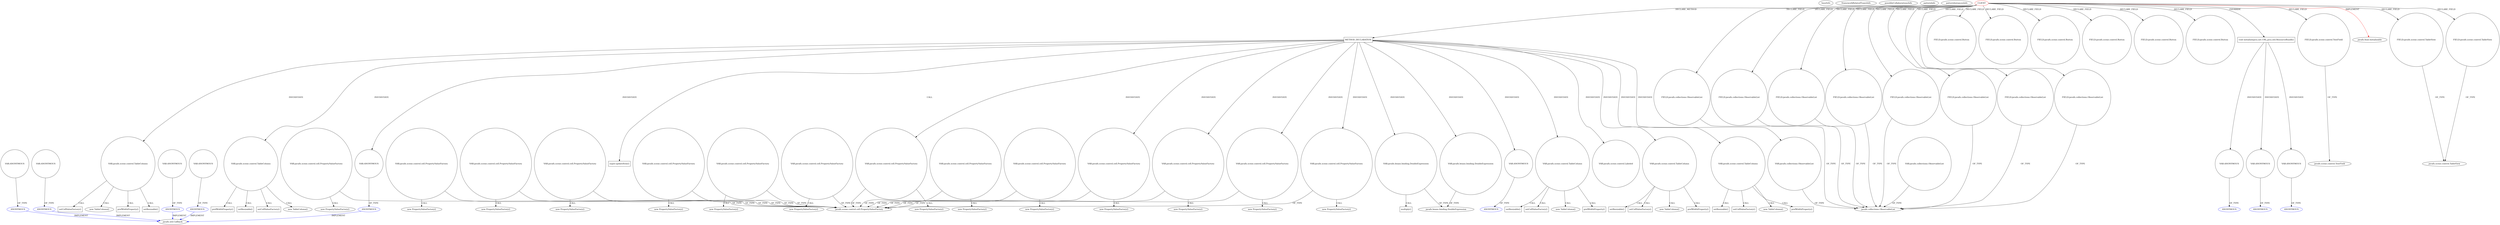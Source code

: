 digraph {
baseInfo[graphId=876,category="pattern",isAnonymous=false,possibleRelation=true]
frameworkRelatedTypesInfo[0="javafx.fxml.Initializable"]
possibleCollaborationsInfo[0="876~INSTANTIATION-~javafx.fxml.Initializable ~javafx.util.Callback ~false~true",1="876~INSTANTIATION-~javafx.fxml.Initializable ~javafx.util.Callback ~false~true",2="876~INSTANTIATION-CLIENT_METHOD_DECLARATION-~javafx.fxml.Initializable ~javafx.util.Callback ~false~true",3="876~INSTANTIATION-~javafx.fxml.Initializable ~javafx.util.Callback ~false~true",4="876~INSTANTIATION-~javafx.fxml.Initializable ~javafx.util.Callback ~false~true"]
patternInfo[frequency=2.0,patternRootClient=0]
patternInstancesInfo[0="bianconejo-CEFX~/bianconejo-CEFX/CEFX-master/src/cefx/CEPrincipalController.java~CEPrincipalController~2114",1="bianconejo-CEFX~/bianconejo-CEFX/CEFX-master/src/cefx/CECommandeController.java~CECommandeController~2084"]
508[label="javafx.util.Callback",vertexType="FRAMEWORK_INTERFACE_TYPE",isFrameworkType=false]
738[label="ANONYMOUS",vertexType="REFERENCE_ANONYMOUS_DECLARATION",isFrameworkType=false,color=blue]
1039[label="ANONYMOUS",vertexType="REFERENCE_ANONYMOUS_DECLARATION",isFrameworkType=false,color=blue]
1330[label="ANONYMOUS",vertexType="REFERENCE_ANONYMOUS_DECLARATION",isFrameworkType=false,color=blue]
530[label="ANONYMOUS",vertexType="REFERENCE_ANONYMOUS_DECLARATION",isFrameworkType=false,color=blue]
1121[label="ANONYMOUS",vertexType="REFERENCE_ANONYMOUS_DECLARATION",isFrameworkType=false,color=blue]
1329[label="VAR:ANONYMOUS",vertexType="VARIABLE_EXPRESION",isFrameworkType=false,shape=circle]
1120[label="VAR:ANONYMOUS",vertexType="VARIABLE_EXPRESION",isFrameworkType=false,shape=circle]
737[label="VAR:ANONYMOUS",vertexType="VARIABLE_EXPRESION",isFrameworkType=false,shape=circle]
1038[label="VAR:ANONYMOUS",vertexType="VARIABLE_EXPRESION",isFrameworkType=false,shape=circle]
529[label="VAR:ANONYMOUS",vertexType="VARIABLE_EXPRESION",isFrameworkType=false,shape=circle]
1297[label="METHOD_DECLARATION",vertexType="CLIENT_METHOD_DECLARATION",isFrameworkType=false,shape=box]
0[label="CLIENT",vertexType="ROOT_CLIENT_CLASS_DECLARATION",isFrameworkType=false,color=red]
25[label="FIELD:javafx.scene.control.Button",vertexType="FIELD_DECLARATION",isFrameworkType=false,shape=circle]
9[label="FIELD:javafx.scene.control.Button",vertexType="FIELD_DECLARATION",isFrameworkType=false,shape=circle]
13[label="FIELD:javafx.scene.control.Button",vertexType="FIELD_DECLARATION",isFrameworkType=false,shape=circle]
15[label="FIELD:javafx.scene.control.Button",vertexType="FIELD_DECLARATION",isFrameworkType=false,shape=circle]
11[label="FIELD:javafx.scene.control.Button",vertexType="FIELD_DECLARATION",isFrameworkType=false,shape=circle]
19[label="FIELD:javafx.scene.control.Button",vertexType="FIELD_DECLARATION",isFrameworkType=false,shape=circle]
55[label="FIELD:javafx.collections.ObservableList",vertexType="FIELD_DECLARATION",isFrameworkType=false,shape=circle]
5[label="javafx.collections.ObservableList",vertexType="FRAMEWORK_INTERFACE_TYPE",isFrameworkType=false]
27[label="FIELD:javafx.collections.ObservableList",vertexType="FIELD_DECLARATION",isFrameworkType=false,shape=circle]
49[label="FIELD:javafx.collections.ObservableList",vertexType="FIELD_DECLARATION",isFrameworkType=false,shape=circle]
57[label="FIELD:javafx.collections.ObservableList",vertexType="FIELD_DECLARATION",isFrameworkType=false,shape=circle]
53[label="FIELD:javafx.collections.ObservableList",vertexType="FIELD_DECLARATION",isFrameworkType=false,shape=circle]
59[label="FIELD:javafx.collections.ObservableList",vertexType="FIELD_DECLARATION",isFrameworkType=false,shape=circle]
35[label="FIELD:javafx.collections.ObservableList",vertexType="FIELD_DECLARATION",isFrameworkType=false,shape=circle]
4[label="FIELD:javafx.collections.ObservableList",vertexType="FIELD_DECLARATION",isFrameworkType=false,shape=circle]
61[label="void initialize(java.net.URL,java.util.ResourceBundle)",vertexType="OVERRIDING_METHOD_DECLARATION",isFrameworkType=false,shape=box]
51[label="FIELD:javafx.scene.control.TextField",vertexType="FIELD_DECLARATION",isFrameworkType=false,shape=circle]
1322[label="VAR:javafx.scene.control.cell.PropertyValueFactory",vertexType="VARIABLE_EXPRESION",isFrameworkType=false,shape=circle]
1321[label="new PropertyValueFactory()",vertexType="CONSTRUCTOR_CALL",isFrameworkType=false]
1598[label="VAR:javafx.scene.control.cell.PropertyValueFactory",vertexType="VARIABLE_EXPRESION",isFrameworkType=false,shape=circle]
1597[label="new PropertyValueFactory()",vertexType="CONSTRUCTOR_CALL",isFrameworkType=false]
1488[label="VAR:javafx.scene.control.cell.PropertyValueFactory",vertexType="VARIABLE_EXPRESION",isFrameworkType=false,shape=circle]
1487[label="new PropertyValueFactory()",vertexType="CONSTRUCTOR_CALL",isFrameworkType=false]
1526[label="VAR:javafx.scene.control.cell.PropertyValueFactory",vertexType="VARIABLE_EXPRESION",isFrameworkType=false,shape=circle]
1525[label="new PropertyValueFactory()",vertexType="CONSTRUCTOR_CALL",isFrameworkType=false]
1418[label="VAR:javafx.scene.control.cell.PropertyValueFactory",vertexType="VARIABLE_EXPRESION",isFrameworkType=false,shape=circle]
1417[label="new PropertyValueFactory()",vertexType="CONSTRUCTOR_CALL",isFrameworkType=false]
66[label="VAR:ANONYMOUS",vertexType="VARIABLE_EXPRESION",isFrameworkType=false,shape=circle]
1443[label="VAR:ANONYMOUS",vertexType="VARIABLE_EXPRESION",isFrameworkType=false,shape=circle]
89[label="VAR:ANONYMOUS",vertexType="VARIABLE_EXPRESION",isFrameworkType=false,shape=circle]
78[label="VAR:ANONYMOUS",vertexType="VARIABLE_EXPRESION",isFrameworkType=false,shape=circle]
1[label="javafx.fxml.Initializable",vertexType="FRAMEWORK_INTERFACE_TYPE",isFrameworkType=false]
52[label="javafx.scene.control.TextField",vertexType="FRAMEWORK_CLASS_TYPE",isFrameworkType=false]
1365[label="VAR:javafx.scene.control.Labeled",vertexType="VARIABLE_EXPRESION",isFrameworkType=false,shape=circle]
43[label="FIELD:javafx.scene.control.TableView",vertexType="FIELD_DECLARATION",isFrameworkType=false,shape=circle]
47[label="FIELD:javafx.scene.control.TableView",vertexType="FIELD_DECLARATION",isFrameworkType=false,shape=circle]
1481[label="VAR:javafx.scene.control.TableColumn",vertexType="VARIABLE_EXPRESION",isFrameworkType=false,shape=circle]
1480[label="new TableColumn()",vertexType="CONSTRUCTOR_CALL",isFrameworkType=false]
1701[label="prefWidthProperty()",vertexType="INSIDE_CALL",isFrameworkType=false,shape=box]
1371[label="VAR:javafx.scene.control.TableColumn",vertexType="VARIABLE_EXPRESION",isFrameworkType=false,shape=circle]
1370[label="new TableColumn()",vertexType="CONSTRUCTOR_CALL",isFrameworkType=false]
1681[label="prefWidthProperty()",vertexType="INSIDE_CALL",isFrameworkType=false,shape=box]
1591[label="VAR:javafx.scene.control.TableColumn",vertexType="VARIABLE_EXPRESION",isFrameworkType=false,shape=circle]
1590[label="new TableColumn()",vertexType="CONSTRUCTOR_CALL",isFrameworkType=false]
1721[label="prefWidthProperty()",vertexType="INSIDE_CALL",isFrameworkType=false,shape=box]
1317[label="VAR:javafx.scene.control.TableColumn",vertexType="VARIABLE_EXPRESION",isFrameworkType=false,shape=circle]
1316[label="new TableColumn()",vertexType="CONSTRUCTOR_CALL",isFrameworkType=false]
1691[label="prefWidthProperty()",vertexType="INSIDE_CALL",isFrameworkType=false,shape=box]
1627[label="VAR:javafx.scene.control.TableColumn",vertexType="VARIABLE_EXPRESION",isFrameworkType=false,shape=circle]
1626[label="new TableColumn()",vertexType="CONSTRUCTOR_CALL",isFrameworkType=false]
1731[label="prefWidthProperty()",vertexType="INSIDE_CALL",isFrameworkType=false,shape=box]
1336[label="super.updateItem()",vertexType="SUPER_CALL",isFrameworkType=false,shape=box]
1484[label="setResizable()",vertexType="INSIDE_CALL",isFrameworkType=false,shape=box]
1374[label="setResizable()",vertexType="INSIDE_CALL",isFrameworkType=false,shape=box]
1630[label="setResizable()",vertexType="INSIDE_CALL",isFrameworkType=false,shape=box]
1594[label="setResizable()",vertexType="INSIDE_CALL",isFrameworkType=false,shape=box]
1325[label="setResizable()",vertexType="INSIDE_CALL",isFrameworkType=false,shape=box]
413[label="javafx.scene.control.cell.PropertyValueFactory",vertexType="FRAMEWORK_CLASS_TYPE",isFrameworkType=false]
1115[label="VAR:javafx.scene.control.cell.PropertyValueFactory",vertexType="VARIABLE_EXPRESION",isFrameworkType=false,shape=circle]
1114[label="new PropertyValueFactory()",vertexType="CONSTRUCTOR_CALL",isFrameworkType=false]
781[label="VAR:javafx.scene.control.cell.PropertyValueFactory",vertexType="VARIABLE_EXPRESION",isFrameworkType=false,shape=circle]
780[label="new PropertyValueFactory()",vertexType="CONSTRUCTOR_CALL",isFrameworkType=false]
412[label="VAR:javafx.scene.control.cell.PropertyValueFactory",vertexType="VARIABLE_EXPRESION",isFrameworkType=false,shape=circle]
411[label="new PropertyValueFactory()",vertexType="CONSTRUCTOR_CALL",isFrameworkType=false]
863[label="VAR:javafx.scene.control.cell.PropertyValueFactory",vertexType="VARIABLE_EXPRESION",isFrameworkType=false,shape=circle]
862[label="new PropertyValueFactory()",vertexType="CONSTRUCTOR_CALL",isFrameworkType=false]
574[label="VAR:javafx.scene.control.cell.PropertyValueFactory",vertexType="VARIABLE_EXPRESION",isFrameworkType=false,shape=circle]
573[label="new PropertyValueFactory()",vertexType="CONSTRUCTOR_CALL",isFrameworkType=false]
827[label="VAR:javafx.scene.control.cell.PropertyValueFactory",vertexType="VARIABLE_EXPRESION",isFrameworkType=false,shape=circle]
826[label="new PropertyValueFactory()",vertexType="CONSTRUCTOR_CALL",isFrameworkType=false]
458[label="VAR:javafx.scene.control.cell.PropertyValueFactory",vertexType="VARIABLE_EXPRESION",isFrameworkType=false,shape=circle]
457[label="new PropertyValueFactory()",vertexType="CONSTRUCTOR_CALL",isFrameworkType=false]
965[label="VAR:javafx.scene.control.cell.PropertyValueFactory",vertexType="VARIABLE_EXPRESION",isFrameworkType=false,shape=circle]
964[label="new PropertyValueFactory()",vertexType="CONSTRUCTOR_CALL",isFrameworkType=false]
494[label="VAR:javafx.scene.control.cell.PropertyValueFactory",vertexType="VARIABLE_EXPRESION",isFrameworkType=false,shape=circle]
493[label="new PropertyValueFactory()",vertexType="CONSTRUCTOR_CALL",isFrameworkType=false]
602[label="VAR:javafx.collections.ObservableList",vertexType="VARIABLE_EXPRESION",isFrameworkType=false,shape=circle]
1662[label="VAR:javafx.collections.ObservableList",vertexType="VARIABLE_EXPRESION",isFrameworkType=false,shape=circle]
90[label="ANONYMOUS",vertexType="REFERENCE_ANONYMOUS_DECLARATION",isFrameworkType=false,color=blue]
1444[label="ANONYMOUS",vertexType="REFERENCE_ANONYMOUS_DECLARATION",isFrameworkType=false,color=blue]
67[label="ANONYMOUS",vertexType="REFERENCE_ANONYMOUS_DECLARATION",isFrameworkType=false,color=blue]
79[label="ANONYMOUS",vertexType="REFERENCE_ANONYMOUS_DECLARATION",isFrameworkType=false,color=blue]
44[label="javafx.scene.control.TableView",vertexType="FRAMEWORK_CLASS_TYPE",isFrameworkType=false]
1632[label="setCellValueFactory()",vertexType="INSIDE_CALL",isFrameworkType=false,shape=box]
1376[label="setCellValueFactory()",vertexType="INSIDE_CALL",isFrameworkType=false,shape=box]
1596[label="setCellValueFactory()",vertexType="INSIDE_CALL",isFrameworkType=false,shape=box]
1486[label="setCellValueFactory()",vertexType="INSIDE_CALL",isFrameworkType=false,shape=box]
1320[label="setCellValueFactory()",vertexType="INSIDE_CALL",isFrameworkType=false,shape=box]
1692[label="VAR:javafx.beans.binding.DoubleExpression",vertexType="VARIABLE_EXPRESION",isFrameworkType=false,shape=circle]
1693[label="multiply()",vertexType="INSIDE_CALL",isFrameworkType=false,shape=box]
619[label="javafx.beans.binding.DoubleExpression",vertexType="FRAMEWORK_CLASS_TYPE",isFrameworkType=false]
1742[label="VAR:javafx.beans.binding.DoubleExpression",vertexType="VARIABLE_EXPRESION",isFrameworkType=false,shape=circle]
1591->1721[label="CALL"]
1598->1597[label="CALL"]
0->15[label="DECLARE_FIELD"]
0->27[label="DECLARE_FIELD"]
89->90[label="OF_TYPE"]
1297->1365[label="INSTANTIATE"]
0->4[label="DECLARE_FIELD"]
61->66[label="INSTANTIATE"]
1317->1325[label="CALL"]
1627->1632[label="CALL"]
78->79[label="OF_TYPE"]
1317->1316[label="CALL"]
1297->1488[label="INSTANTIATE"]
0->47[label="DECLARE_FIELD"]
35->5[label="OF_TYPE"]
1371->1376[label="CALL"]
1591->1596[label="CALL"]
574->573[label="CALL"]
1297->1329[label="INSTANTIATE"]
781->413[label="OF_TYPE"]
1297->1322[label="INSTANTIATE"]
1297->1418[label="INSTANTIATE"]
1418->413[label="OF_TYPE"]
1627->1630[label="CALL"]
1038->1039[label="OF_TYPE"]
47->44[label="OF_TYPE"]
0->19[label="DECLARE_FIELD"]
0->25[label="DECLARE_FIELD"]
1297->1481[label="INSTANTIATE"]
27->5[label="OF_TYPE"]
1297->1371[label="INSTANTIATE"]
1481->1484[label="CALL"]
51->52[label="OF_TYPE"]
1481->1486[label="CALL"]
1297->1627[label="INSTANTIATE"]
1598->413[label="OF_TYPE"]
1297->1591[label="INSTANTIATE"]
1418->1417[label="CALL"]
57->5[label="OF_TYPE"]
494->413[label="OF_TYPE"]
863->862[label="CALL"]
0->59[label="DECLARE_FIELD"]
4->5[label="OF_TYPE"]
43->44[label="OF_TYPE"]
1371->1681[label="CALL"]
0->9[label="DECLARE_FIELD"]
1121->508[label="IMPLEMENT",color=blue]
0->53[label="DECLARE_FIELD"]
1297->1317[label="INSTANTIATE"]
1322->413[label="OF_TYPE"]
1488->413[label="OF_TYPE"]
1692->1693[label="CALL"]
0->55[label="DECLARE_FIELD"]
1526->413[label="OF_TYPE"]
0->1[label="IMPLEMENT",color=red]
965->413[label="OF_TYPE"]
59->5[label="OF_TYPE"]
738->508[label="IMPLEMENT",color=blue]
0->51[label="DECLARE_FIELD"]
53->5[label="OF_TYPE"]
0->49[label="DECLARE_FIELD"]
0->11[label="DECLARE_FIELD"]
49->5[label="OF_TYPE"]
494->493[label="CALL"]
0->43[label="DECLARE_FIELD"]
0->13[label="DECLARE_FIELD"]
529->530[label="OF_TYPE"]
1591->1594[label="CALL"]
1115->1114[label="CALL"]
1322->1321[label="CALL"]
1526->1525[label="CALL"]
781->780[label="CALL"]
0->35[label="DECLARE_FIELD"]
1329->1330[label="OF_TYPE"]
1662->5[label="OF_TYPE"]
1297->1526[label="INSTANTIATE"]
55->5[label="OF_TYPE"]
1039->508[label="IMPLEMENT",color=blue]
412->413[label="OF_TYPE"]
863->413[label="OF_TYPE"]
1317->1320[label="CALL"]
1330->508[label="IMPLEMENT",color=blue]
1297->1336[label="CALL"]
1297->1598[label="INSTANTIATE"]
1120->1121[label="OF_TYPE"]
412->411[label="CALL"]
1742->619[label="OF_TYPE"]
965->964[label="CALL"]
1443->1444[label="OF_TYPE"]
1297->1692[label="INSTANTIATE"]
1317->1691[label="CALL"]
1115->413[label="OF_TYPE"]
574->413[label="OF_TYPE"]
458->457[label="CALL"]
1488->1487[label="CALL"]
1297->1443[label="INSTANTIATE"]
602->5[label="OF_TYPE"]
827->413[label="OF_TYPE"]
0->1297[label="DECLARE_METHOD"]
530->508[label="IMPLEMENT",color=blue]
0->57[label="DECLARE_FIELD"]
61->78[label="INSTANTIATE"]
61->89[label="INSTANTIATE"]
1692->619[label="OF_TYPE"]
1481->1480[label="CALL"]
1297->1742[label="INSTANTIATE"]
1371->1370[label="CALL"]
458->413[label="OF_TYPE"]
1627->1731[label="CALL"]
0->61[label="OVERRIDE"]
1591->1590[label="CALL"]
1627->1626[label="CALL"]
737->738[label="OF_TYPE"]
1297->1662[label="INSTANTIATE"]
1371->1374[label="CALL"]
1481->1701[label="CALL"]
66->67[label="OF_TYPE"]
827->826[label="CALL"]
}
